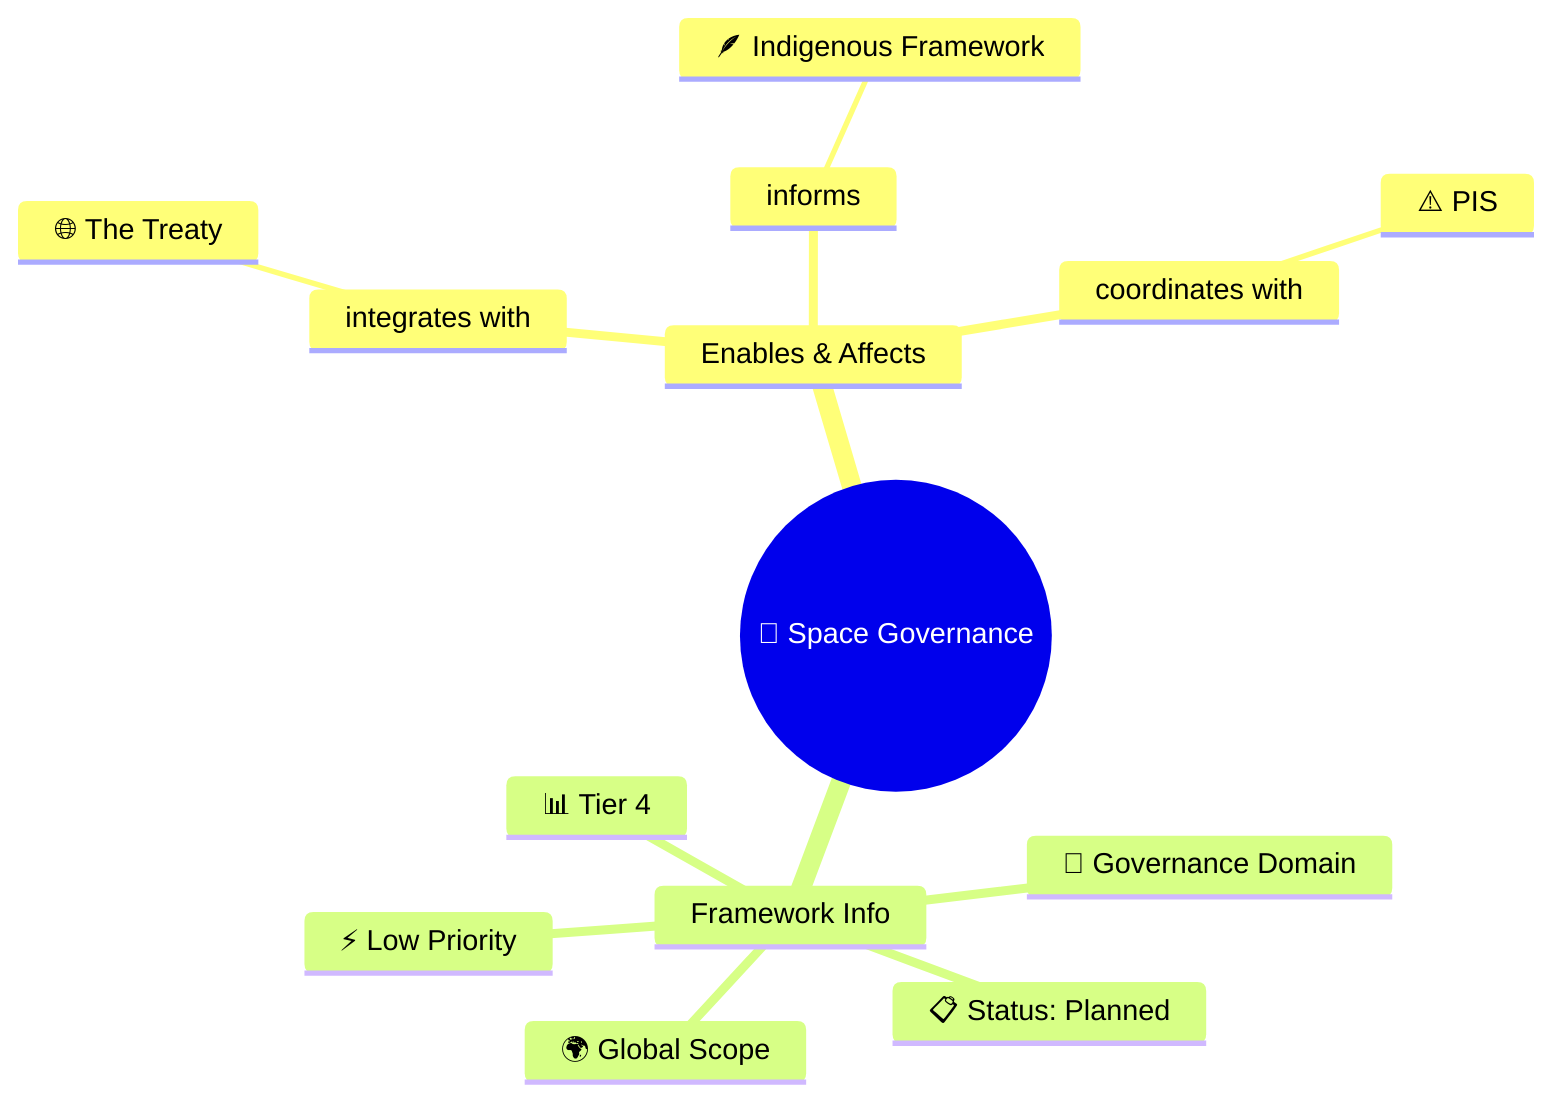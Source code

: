 mindmap
  root(("🚀 Space Governance"))
    Enables & Affects
      integrates with
        🌐 The Treaty
      informs
        🪶 Indigenous Framework
      coordinates with
        ⚠️ PIS
    Framework Info
      📊 Tier 4
      🎯 Governance Domain
      🌍 Global Scope
      ⚡ Low Priority
      📋 Status: Planned